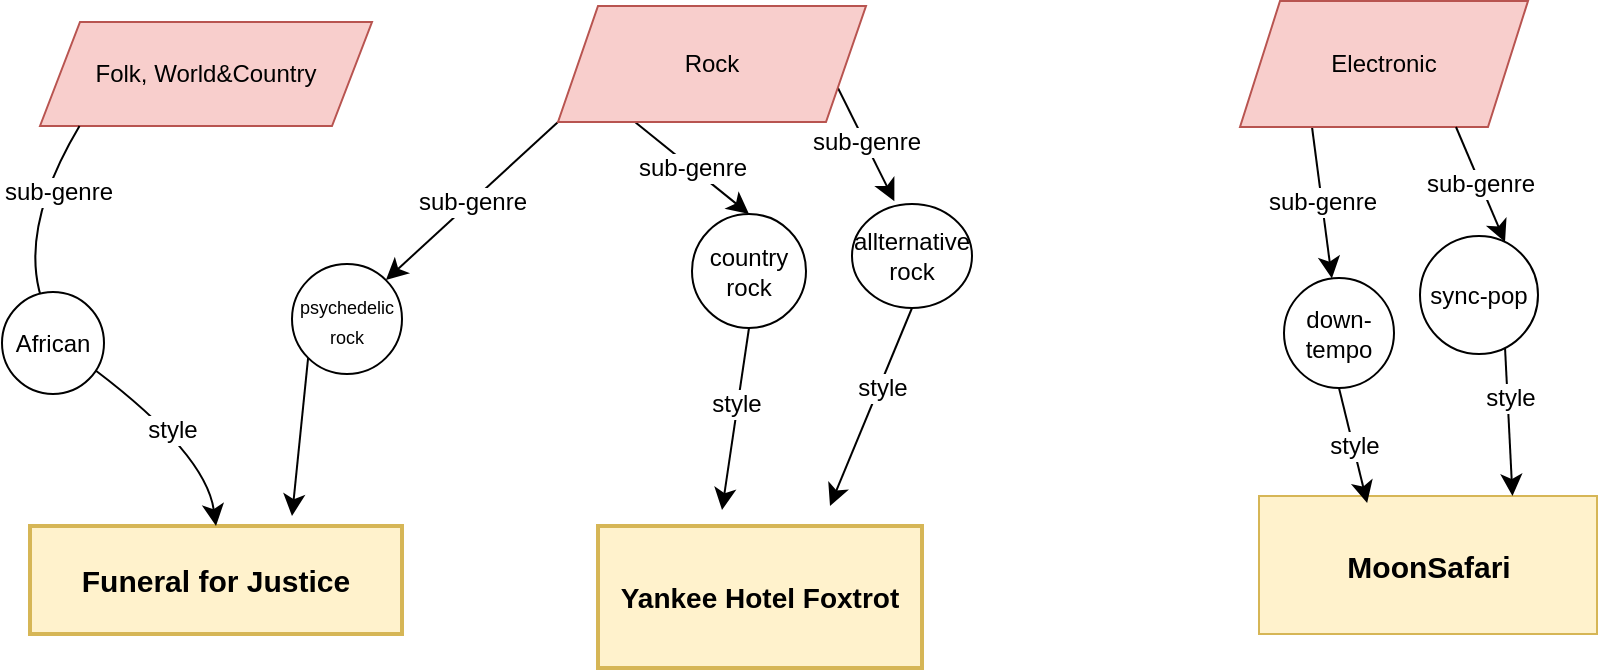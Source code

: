 <mxfile version="24.8.3">
  <diagram name="Page-1" id="4sophJRZRCAzQYzfltjW">
    <mxGraphModel dx="1483" dy="1196" grid="0" gridSize="10" guides="1" tooltips="1" connect="1" arrows="1" fold="1" page="0" pageScale="1" pageWidth="850" pageHeight="1100" math="0" shadow="0">
      <root>
        <mxCell id="0" />
        <mxCell id="1" parent="0" />
        <mxCell id="4" value="Yankee Hotel Foxtrot" style="whiteSpace=wrap;strokeWidth=2;fillColor=#fff2cc;strokeColor=#d6b656;fontSize=14;fontStyle=1" parent="1" vertex="1">
          <mxGeometry x="145" y="238" width="162" height="71" as="geometry" />
        </mxCell>
        <mxCell id="5" value="Funeral for Justice" style="whiteSpace=wrap;strokeWidth=2;fillColor=#fff2cc;strokeColor=#d6b656;fontSize=15;fontStyle=1" parent="1" vertex="1">
          <mxGeometry x="-139" y="238" width="186" height="54" as="geometry" />
        </mxCell>
        <mxCell id="n8EsOzykJix-w6ePL4Zs-56" value="sub-genre" style="edgeStyle=none;curved=1;rounded=0;orthogonalLoop=1;jettySize=auto;html=1;exitX=0.25;exitY=1;exitDx=0;exitDy=0;fontSize=12;startSize=8;endSize=8;" edge="1" parent="1" source="n8EsOzykJix-w6ePL4Zs-14" target="n8EsOzykJix-w6ePL4Zs-52">
          <mxGeometry relative="1" as="geometry" />
        </mxCell>
        <mxCell id="n8EsOzykJix-w6ePL4Zs-14" value="Electronic" style="shape=parallelogram;perimeter=parallelogramPerimeter;whiteSpace=wrap;html=1;fixedSize=1;fillColor=#f8cecc;strokeColor=#b85450;" vertex="1" parent="1">
          <mxGeometry x="466" y="-24.5" width="144" height="63" as="geometry" />
        </mxCell>
        <mxCell id="n8EsOzykJix-w6ePL4Zs-40" value="sub-genre" style="edgeStyle=none;curved=1;rounded=0;orthogonalLoop=1;jettySize=auto;html=1;entryX=0.5;entryY=0;entryDx=0;entryDy=0;fontSize=12;startSize=8;endSize=8;exitX=0.25;exitY=1;exitDx=0;exitDy=0;" edge="1" parent="1" source="n8EsOzykJix-w6ePL4Zs-21" target="n8EsOzykJix-w6ePL4Zs-38">
          <mxGeometry relative="1" as="geometry">
            <mxPoint x="177" y="43" as="sourcePoint" />
          </mxGeometry>
        </mxCell>
        <mxCell id="n8EsOzykJix-w6ePL4Zs-43" style="edgeStyle=none;curved=1;rounded=0;orthogonalLoop=1;jettySize=auto;html=1;exitX=1;exitY=0.75;exitDx=0;exitDy=0;fontSize=12;startSize=8;endSize=8;entryX=0.353;entryY=-0.027;entryDx=0;entryDy=0;entryPerimeter=0;" edge="1" parent="1" source="n8EsOzykJix-w6ePL4Zs-21" target="n8EsOzykJix-w6ePL4Zs-37">
          <mxGeometry relative="1" as="geometry">
            <mxPoint x="281.579" y="39.789" as="targetPoint" />
          </mxGeometry>
        </mxCell>
        <mxCell id="n8EsOzykJix-w6ePL4Zs-44" value="sub-genre" style="edgeLabel;html=1;align=center;verticalAlign=middle;resizable=0;points=[];fontSize=12;" vertex="1" connectable="0" parent="n8EsOzykJix-w6ePL4Zs-43">
          <mxGeometry x="-0.04" relative="1" as="geometry">
            <mxPoint as="offset" />
          </mxGeometry>
        </mxCell>
        <mxCell id="n8EsOzykJix-w6ePL4Zs-50" value="sub-genre" style="edgeStyle=none;curved=1;rounded=0;orthogonalLoop=1;jettySize=auto;html=1;exitX=0;exitY=1;exitDx=0;exitDy=0;entryX=1;entryY=0;entryDx=0;entryDy=0;fontSize=12;startSize=8;endSize=8;" edge="1" parent="1" source="n8EsOzykJix-w6ePL4Zs-21" target="n8EsOzykJix-w6ePL4Zs-49">
          <mxGeometry relative="1" as="geometry" />
        </mxCell>
        <mxCell id="n8EsOzykJix-w6ePL4Zs-21" value="Rock" style="shape=parallelogram;perimeter=parallelogramPerimeter;whiteSpace=wrap;html=1;fixedSize=1;fillColor=#f8cecc;strokeColor=#b85450;" vertex="1" parent="1">
          <mxGeometry x="125" y="-22" width="154" height="58" as="geometry" />
        </mxCell>
        <mxCell id="n8EsOzykJix-w6ePL4Zs-26" value="Folk, World&amp;amp;Country" style="shape=parallelogram;perimeter=parallelogramPerimeter;whiteSpace=wrap;html=1;fixedSize=1;fillColor=#f8cecc;strokeColor=#b85450;" vertex="1" parent="1">
          <mxGeometry x="-134" y="-14" width="166" height="52" as="geometry" />
        </mxCell>
        <mxCell id="n8EsOzykJix-w6ePL4Zs-27" value="" style="endArrow=classic;html=1;rounded=0;fontSize=12;startSize=8;endSize=8;curved=1;exitX=0.119;exitY=1;exitDx=0;exitDy=0;exitPerimeter=0;entryX=0.5;entryY=0;entryDx=0;entryDy=0;" edge="1" parent="1" source="n8EsOzykJix-w6ePL4Zs-26" target="5">
          <mxGeometry width="50" height="50" relative="1" as="geometry">
            <mxPoint x="182" y="281" as="sourcePoint" />
            <mxPoint x="-16" y="236" as="targetPoint" />
            <Array as="points">
              <mxPoint x="-162" y="118" />
              <mxPoint x="-51" y="202" />
            </Array>
          </mxGeometry>
        </mxCell>
        <mxCell id="n8EsOzykJix-w6ePL4Zs-31" value="genre" style="edgeLabel;html=1;align=center;verticalAlign=middle;resizable=0;points=[];fontSize=12;" vertex="1" connectable="0" parent="n8EsOzykJix-w6ePL4Zs-27">
          <mxGeometry x="-0.038" y="2" relative="1" as="geometry">
            <mxPoint y="-1" as="offset" />
          </mxGeometry>
        </mxCell>
        <mxCell id="n8EsOzykJix-w6ePL4Zs-62" value="sub-genre" style="edgeLabel;html=1;align=center;verticalAlign=middle;resizable=0;points=[];fontSize=12;" vertex="1" connectable="0" parent="n8EsOzykJix-w6ePL4Zs-27">
          <mxGeometry x="-0.743" y="8" relative="1" as="geometry">
            <mxPoint y="-1" as="offset" />
          </mxGeometry>
        </mxCell>
        <mxCell id="n8EsOzykJix-w6ePL4Zs-63" value="style" style="edgeLabel;html=1;align=center;verticalAlign=middle;resizable=0;points=[];fontSize=12;" vertex="1" connectable="0" parent="n8EsOzykJix-w6ePL4Zs-27">
          <mxGeometry x="0.576" y="-1" relative="1" as="geometry">
            <mxPoint as="offset" />
          </mxGeometry>
        </mxCell>
        <mxCell id="n8EsOzykJix-w6ePL4Zs-28" value="&lt;font size=&quot;1&quot; style=&quot;&quot;&gt;&lt;b style=&quot;font-size: 15px;&quot;&gt;MoonSafari&lt;/b&gt;&lt;/font&gt;" style="rounded=0;whiteSpace=wrap;html=1;fillColor=#fff2cc;strokeColor=#d6b656;" vertex="1" parent="1">
          <mxGeometry x="475.5" y="223" width="169" height="69" as="geometry" />
        </mxCell>
        <mxCell id="n8EsOzykJix-w6ePL4Zs-29" value="" style="endArrow=classic;html=1;rounded=0;fontSize=12;startSize=8;endSize=8;curved=1;exitX=0.75;exitY=1;exitDx=0;exitDy=0;entryX=0.75;entryY=0;entryDx=0;entryDy=0;" edge="1" parent="1" source="n8EsOzykJix-w6ePL4Zs-53" target="n8EsOzykJix-w6ePL4Zs-28">
          <mxGeometry width="50" height="50" relative="1" as="geometry">
            <mxPoint x="182" y="281" as="sourcePoint" />
            <mxPoint x="444" y="204" as="targetPoint" />
          </mxGeometry>
        </mxCell>
        <mxCell id="n8EsOzykJix-w6ePL4Zs-61" value="style" style="edgeLabel;html=1;align=center;verticalAlign=middle;resizable=0;points=[];fontSize=12;" vertex="1" connectable="0" parent="n8EsOzykJix-w6ePL4Zs-29">
          <mxGeometry x="-0.325" y="1" relative="1" as="geometry">
            <mxPoint as="offset" />
          </mxGeometry>
        </mxCell>
        <mxCell id="n8EsOzykJix-w6ePL4Zs-45" style="edgeStyle=none;curved=1;rounded=0;orthogonalLoop=1;jettySize=auto;html=1;exitX=0.5;exitY=1;exitDx=0;exitDy=0;fontSize=12;startSize=8;endSize=8;" edge="1" parent="1" source="n8EsOzykJix-w6ePL4Zs-37">
          <mxGeometry relative="1" as="geometry">
            <mxPoint x="261" y="228" as="targetPoint" />
          </mxGeometry>
        </mxCell>
        <mxCell id="n8EsOzykJix-w6ePL4Zs-46" value="style" style="edgeLabel;html=1;align=center;verticalAlign=middle;resizable=0;points=[];fontSize=12;" vertex="1" connectable="0" parent="n8EsOzykJix-w6ePL4Zs-45">
          <mxGeometry x="-0.203" y="1" relative="1" as="geometry">
            <mxPoint as="offset" />
          </mxGeometry>
        </mxCell>
        <mxCell id="n8EsOzykJix-w6ePL4Zs-37" value="allternative&lt;div&gt;rock&lt;/div&gt;" style="ellipse;whiteSpace=wrap;html=1;" vertex="1" parent="1">
          <mxGeometry x="272" y="77" width="60" height="52" as="geometry" />
        </mxCell>
        <mxCell id="n8EsOzykJix-w6ePL4Zs-41" style="edgeStyle=none;curved=1;rounded=0;orthogonalLoop=1;jettySize=auto;html=1;exitX=0.5;exitY=1;exitDx=0;exitDy=0;fontSize=12;startSize=8;endSize=8;" edge="1" parent="1" source="n8EsOzykJix-w6ePL4Zs-38">
          <mxGeometry relative="1" as="geometry">
            <mxPoint x="207" y="230" as="targetPoint" />
          </mxGeometry>
        </mxCell>
        <mxCell id="n8EsOzykJix-w6ePL4Zs-42" value="style" style="edgeLabel;html=1;align=center;verticalAlign=middle;resizable=0;points=[];fontSize=12;" vertex="1" connectable="0" parent="n8EsOzykJix-w6ePL4Zs-41">
          <mxGeometry x="-0.166" y="-1" relative="1" as="geometry">
            <mxPoint as="offset" />
          </mxGeometry>
        </mxCell>
        <mxCell id="n8EsOzykJix-w6ePL4Zs-38" value="country rock" style="ellipse;whiteSpace=wrap;html=1;aspect=fixed;" vertex="1" parent="1">
          <mxGeometry x="192" y="82" width="57" height="57" as="geometry" />
        </mxCell>
        <mxCell id="n8EsOzykJix-w6ePL4Zs-47" value="African" style="ellipse;whiteSpace=wrap;html=1;aspect=fixed;" vertex="1" parent="1">
          <mxGeometry x="-153" y="121" width="51" height="51" as="geometry" />
        </mxCell>
        <mxCell id="n8EsOzykJix-w6ePL4Zs-49" value="&lt;font style=&quot;font-size: 9px;&quot;&gt;psychedelic rock&lt;/font&gt;" style="ellipse;whiteSpace=wrap;html=1;aspect=fixed;" vertex="1" parent="1">
          <mxGeometry x="-8" y="107" width="55" height="55" as="geometry" />
        </mxCell>
        <mxCell id="n8EsOzykJix-w6ePL4Zs-51" value="" style="endArrow=classic;html=1;rounded=0;fontSize=12;startSize=8;endSize=8;curved=1;exitX=0;exitY=1;exitDx=0;exitDy=0;" edge="1" parent="1" source="n8EsOzykJix-w6ePL4Zs-49">
          <mxGeometry width="50" height="50" relative="1" as="geometry">
            <mxPoint x="-15" y="198" as="sourcePoint" />
            <mxPoint x="-8" y="233" as="targetPoint" />
          </mxGeometry>
        </mxCell>
        <mxCell id="n8EsOzykJix-w6ePL4Zs-52" value="down-tempo" style="ellipse;whiteSpace=wrap;html=1;aspect=fixed;" vertex="1" parent="1">
          <mxGeometry x="488" y="114" width="55" height="55" as="geometry" />
        </mxCell>
        <mxCell id="n8EsOzykJix-w6ePL4Zs-57" value="style" style="edgeStyle=none;curved=1;rounded=0;orthogonalLoop=1;jettySize=auto;html=1;exitX=0.5;exitY=1;exitDx=0;exitDy=0;entryX=0.32;entryY=0.051;entryDx=0;entryDy=0;entryPerimeter=0;fontSize=12;startSize=8;endSize=8;" edge="1" parent="1" source="n8EsOzykJix-w6ePL4Zs-52" target="n8EsOzykJix-w6ePL4Zs-28">
          <mxGeometry relative="1" as="geometry" />
        </mxCell>
        <mxCell id="n8EsOzykJix-w6ePL4Zs-59" value="sub-genre" style="endArrow=classic;html=1;rounded=0;fontSize=12;startSize=8;endSize=8;curved=1;exitX=0.75;exitY=1;exitDx=0;exitDy=0;entryX=0.75;entryY=0;entryDx=0;entryDy=0;" edge="1" parent="1" source="n8EsOzykJix-w6ePL4Zs-14" target="n8EsOzykJix-w6ePL4Zs-53">
          <mxGeometry width="50" height="50" relative="1" as="geometry">
            <mxPoint x="574" y="39" as="sourcePoint" />
            <mxPoint x="602" y="223" as="targetPoint" />
          </mxGeometry>
        </mxCell>
        <mxCell id="n8EsOzykJix-w6ePL4Zs-53" value="sync-pop" style="ellipse;whiteSpace=wrap;html=1;aspect=fixed;" vertex="1" parent="1">
          <mxGeometry x="556" y="93" width="59" height="59" as="geometry" />
        </mxCell>
      </root>
    </mxGraphModel>
  </diagram>
</mxfile>
